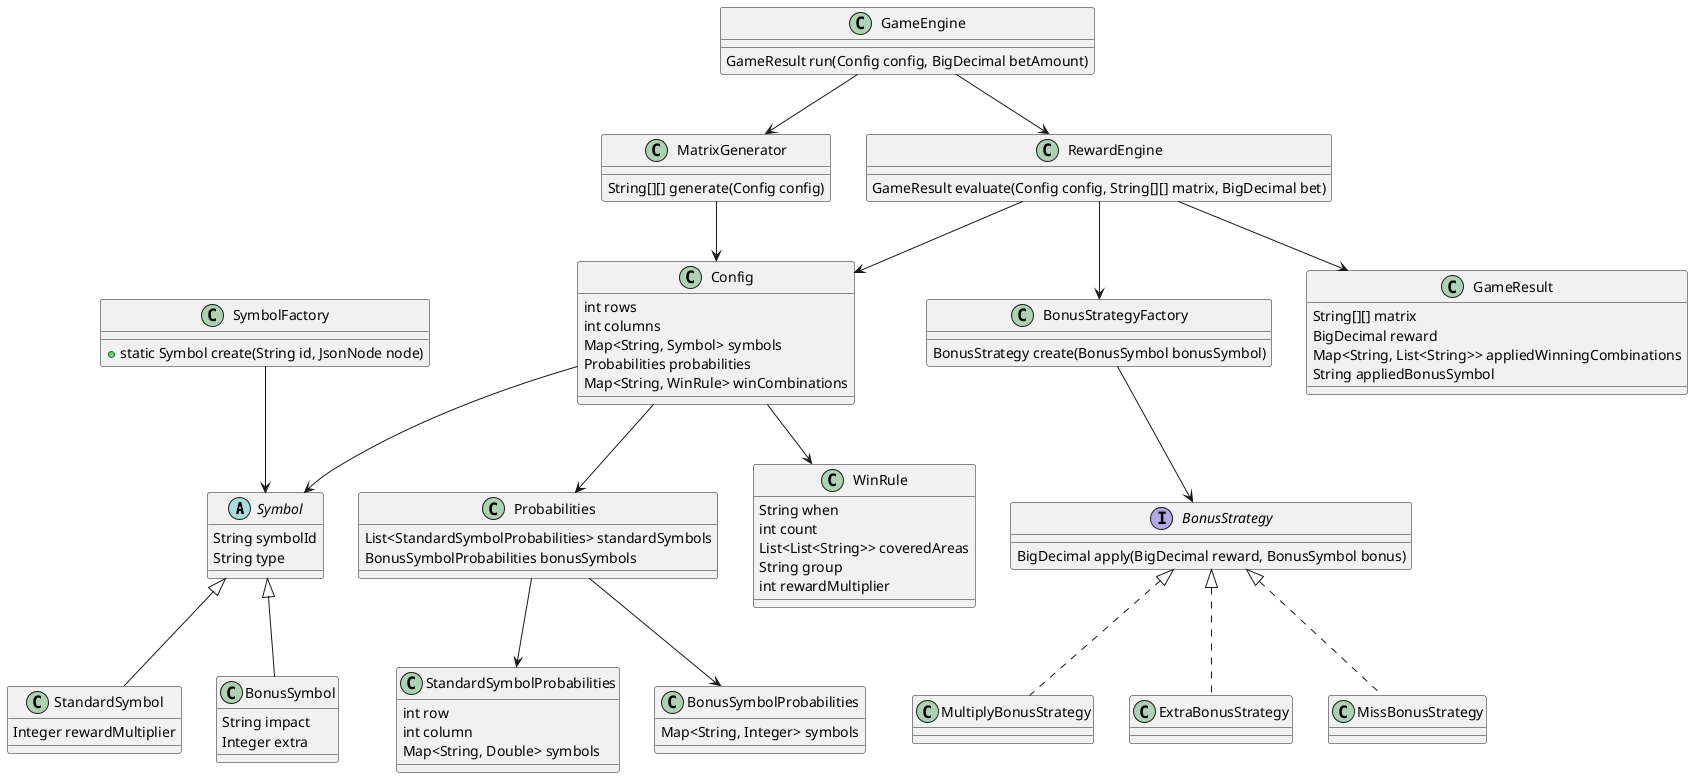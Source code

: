 @startuml
abstract class Symbol {
  String symbolId
  String type
}

class StandardSymbol {
  Integer rewardMultiplier
}

class BonusSymbol {
  String impact
  Integer extra
}

Symbol <|-- StandardSymbol
Symbol <|-- BonusSymbol

class SymbolFactory {
  +static Symbol create(String id, JsonNode node)
}

class Config {
  int rows
  int columns
  Map<String, Symbol> symbols
  Probabilities probabilities
  Map<String, WinRule> winCombinations
}

class Probabilities {
  List<StandardSymbolProbabilities> standardSymbols
  BonusSymbolProbabilities bonusSymbols
}

class StandardSymbolProbabilities {
  int row
  int column
  Map<String, Double> symbols
}

class BonusSymbolProbabilities {
  Map<String, Integer> symbols
}

class WinRule {
  String when
  int count
  List<List<String>> coveredAreas
  String group
  int rewardMultiplier
}

class GameEngine {
  GameResult run(Config config, BigDecimal betAmount)
}

class MatrixGenerator {
  String[][] generate(Config config)
}

class RewardEngine {
  GameResult evaluate(Config config, String[][] matrix, BigDecimal bet)
}

interface BonusStrategy {
  BigDecimal apply(BigDecimal reward, BonusSymbol bonus)
}

class BonusStrategyFactory {
  BonusStrategy create(BonusSymbol bonusSymbol)
}

class MultiplyBonusStrategy implements BonusStrategy {}
class ExtraBonusStrategy implements BonusStrategy {}
class MissBonusStrategy implements BonusStrategy {}

class GameResult {
  String[][] matrix
  BigDecimal reward
  Map<String, List<String>> appliedWinningCombinations
  String appliedBonusSymbol
}

Config --> Symbol
Config --> Probabilities
Config --> WinRule
Probabilities --> StandardSymbolProbabilities
Probabilities --> BonusSymbolProbabilities
GameEngine --> MatrixGenerator
GameEngine --> RewardEngine
RewardEngine --> BonusStrategyFactory
BonusStrategyFactory --> BonusStrategy
RewardEngine --> GameResult
MatrixGenerator --> Config
RewardEngine --> Config
SymbolFactory --> Symbol
@enduml